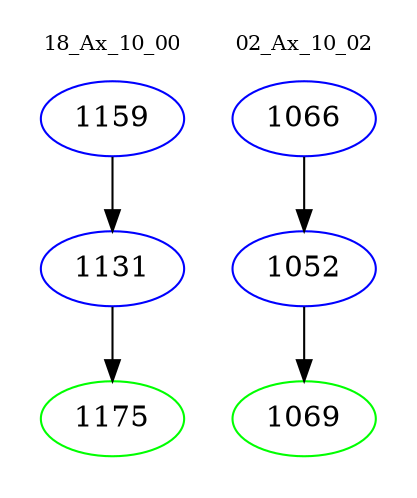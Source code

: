 digraph{
subgraph cluster_0 {
color = white
label = "18_Ax_10_00";
fontsize=10;
T0_1159 [label="1159", color="blue"]
T0_1159 -> T0_1131 [color="black"]
T0_1131 [label="1131", color="blue"]
T0_1131 -> T0_1175 [color="black"]
T0_1175 [label="1175", color="green"]
}
subgraph cluster_1 {
color = white
label = "02_Ax_10_02";
fontsize=10;
T1_1066 [label="1066", color="blue"]
T1_1066 -> T1_1052 [color="black"]
T1_1052 [label="1052", color="blue"]
T1_1052 -> T1_1069 [color="black"]
T1_1069 [label="1069", color="green"]
}
}
